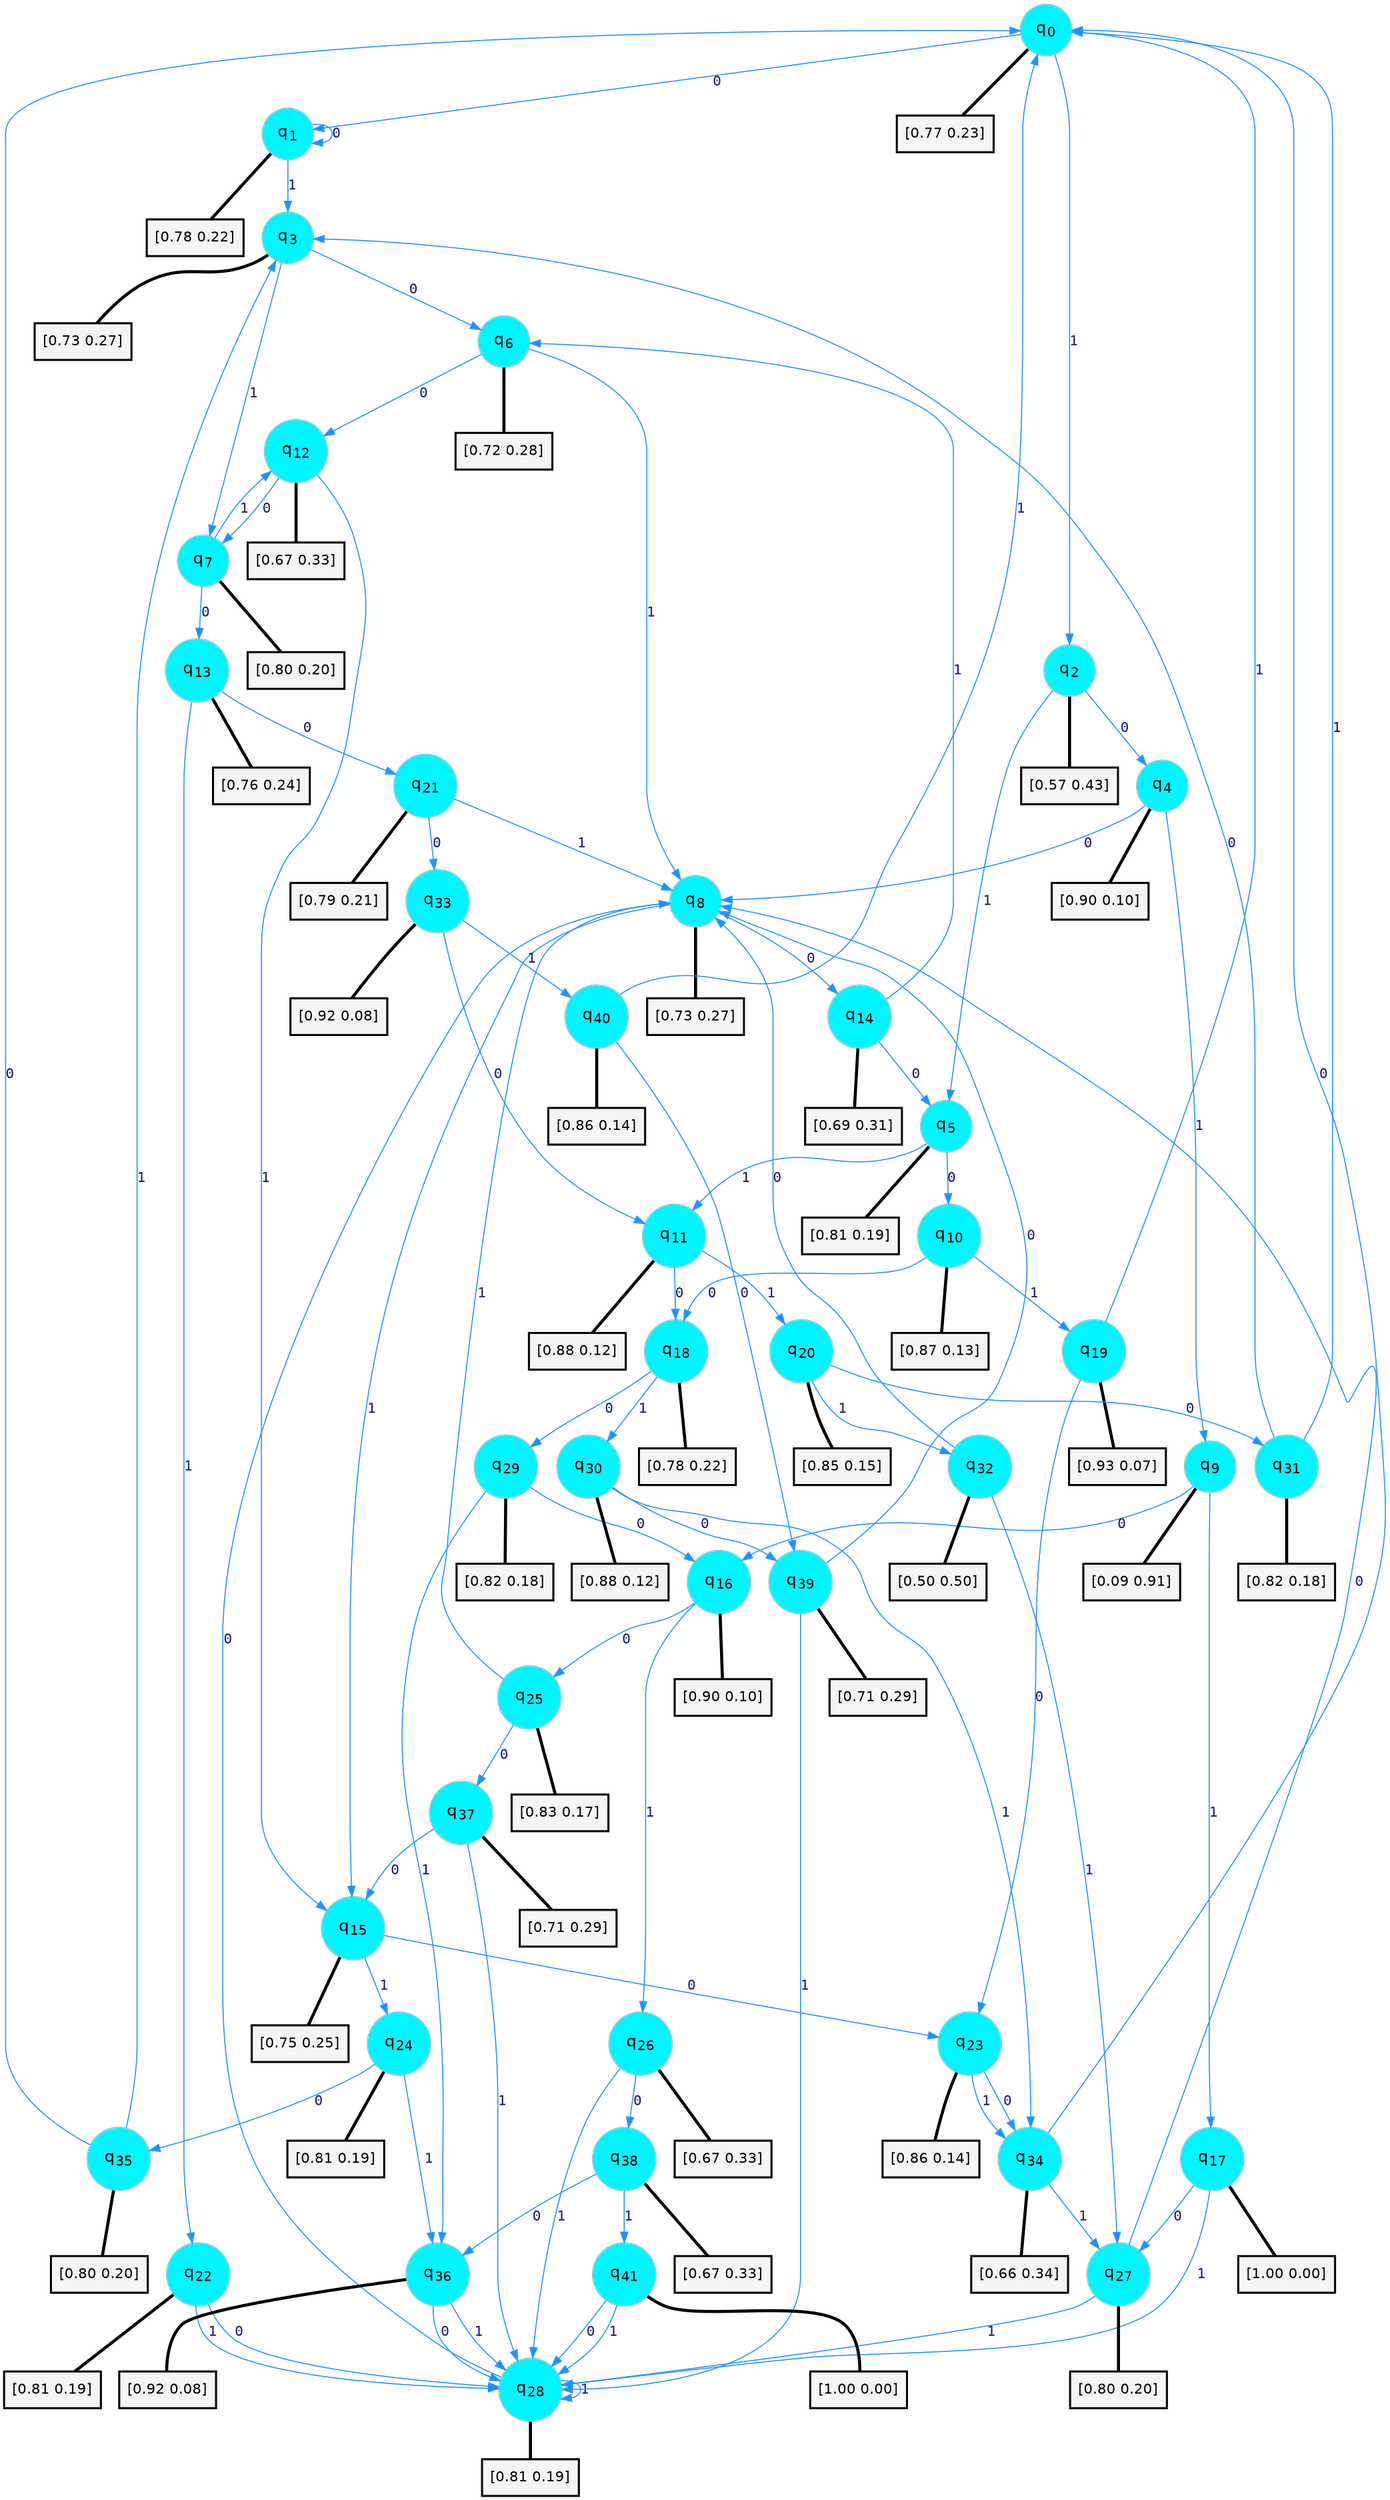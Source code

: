 digraph G {
graph [
bgcolor=transparent, dpi=300, rankdir=TD, size="40,25"];
node [
color=gray, fillcolor=turquoise1, fontcolor=black, fontname=Helvetica, fontsize=16, fontweight=bold, shape=circle, style=filled];
edge [
arrowsize=1, color=dodgerblue1, fontcolor=midnightblue, fontname=courier, fontweight=bold, penwidth=1, style=solid, weight=20];
0[label=<q<SUB>0</SUB>>];
1[label=<q<SUB>1</SUB>>];
2[label=<q<SUB>2</SUB>>];
3[label=<q<SUB>3</SUB>>];
4[label=<q<SUB>4</SUB>>];
5[label=<q<SUB>5</SUB>>];
6[label=<q<SUB>6</SUB>>];
7[label=<q<SUB>7</SUB>>];
8[label=<q<SUB>8</SUB>>];
9[label=<q<SUB>9</SUB>>];
10[label=<q<SUB>10</SUB>>];
11[label=<q<SUB>11</SUB>>];
12[label=<q<SUB>12</SUB>>];
13[label=<q<SUB>13</SUB>>];
14[label=<q<SUB>14</SUB>>];
15[label=<q<SUB>15</SUB>>];
16[label=<q<SUB>16</SUB>>];
17[label=<q<SUB>17</SUB>>];
18[label=<q<SUB>18</SUB>>];
19[label=<q<SUB>19</SUB>>];
20[label=<q<SUB>20</SUB>>];
21[label=<q<SUB>21</SUB>>];
22[label=<q<SUB>22</SUB>>];
23[label=<q<SUB>23</SUB>>];
24[label=<q<SUB>24</SUB>>];
25[label=<q<SUB>25</SUB>>];
26[label=<q<SUB>26</SUB>>];
27[label=<q<SUB>27</SUB>>];
28[label=<q<SUB>28</SUB>>];
29[label=<q<SUB>29</SUB>>];
30[label=<q<SUB>30</SUB>>];
31[label=<q<SUB>31</SUB>>];
32[label=<q<SUB>32</SUB>>];
33[label=<q<SUB>33</SUB>>];
34[label=<q<SUB>34</SUB>>];
35[label=<q<SUB>35</SUB>>];
36[label=<q<SUB>36</SUB>>];
37[label=<q<SUB>37</SUB>>];
38[label=<q<SUB>38</SUB>>];
39[label=<q<SUB>39</SUB>>];
40[label=<q<SUB>40</SUB>>];
41[label=<q<SUB>41</SUB>>];
42[label="[0.77 0.23]", shape=box,fontcolor=black, fontname=Helvetica, fontsize=14, penwidth=2, fillcolor=whitesmoke,color=black];
43[label="[0.78 0.22]", shape=box,fontcolor=black, fontname=Helvetica, fontsize=14, penwidth=2, fillcolor=whitesmoke,color=black];
44[label="[0.57 0.43]", shape=box,fontcolor=black, fontname=Helvetica, fontsize=14, penwidth=2, fillcolor=whitesmoke,color=black];
45[label="[0.73 0.27]", shape=box,fontcolor=black, fontname=Helvetica, fontsize=14, penwidth=2, fillcolor=whitesmoke,color=black];
46[label="[0.90 0.10]", shape=box,fontcolor=black, fontname=Helvetica, fontsize=14, penwidth=2, fillcolor=whitesmoke,color=black];
47[label="[0.81 0.19]", shape=box,fontcolor=black, fontname=Helvetica, fontsize=14, penwidth=2, fillcolor=whitesmoke,color=black];
48[label="[0.72 0.28]", shape=box,fontcolor=black, fontname=Helvetica, fontsize=14, penwidth=2, fillcolor=whitesmoke,color=black];
49[label="[0.80 0.20]", shape=box,fontcolor=black, fontname=Helvetica, fontsize=14, penwidth=2, fillcolor=whitesmoke,color=black];
50[label="[0.73 0.27]", shape=box,fontcolor=black, fontname=Helvetica, fontsize=14, penwidth=2, fillcolor=whitesmoke,color=black];
51[label="[0.09 0.91]", shape=box,fontcolor=black, fontname=Helvetica, fontsize=14, penwidth=2, fillcolor=whitesmoke,color=black];
52[label="[0.87 0.13]", shape=box,fontcolor=black, fontname=Helvetica, fontsize=14, penwidth=2, fillcolor=whitesmoke,color=black];
53[label="[0.88 0.12]", shape=box,fontcolor=black, fontname=Helvetica, fontsize=14, penwidth=2, fillcolor=whitesmoke,color=black];
54[label="[0.67 0.33]", shape=box,fontcolor=black, fontname=Helvetica, fontsize=14, penwidth=2, fillcolor=whitesmoke,color=black];
55[label="[0.76 0.24]", shape=box,fontcolor=black, fontname=Helvetica, fontsize=14, penwidth=2, fillcolor=whitesmoke,color=black];
56[label="[0.69 0.31]", shape=box,fontcolor=black, fontname=Helvetica, fontsize=14, penwidth=2, fillcolor=whitesmoke,color=black];
57[label="[0.75 0.25]", shape=box,fontcolor=black, fontname=Helvetica, fontsize=14, penwidth=2, fillcolor=whitesmoke,color=black];
58[label="[0.90 0.10]", shape=box,fontcolor=black, fontname=Helvetica, fontsize=14, penwidth=2, fillcolor=whitesmoke,color=black];
59[label="[1.00 0.00]", shape=box,fontcolor=black, fontname=Helvetica, fontsize=14, penwidth=2, fillcolor=whitesmoke,color=black];
60[label="[0.78 0.22]", shape=box,fontcolor=black, fontname=Helvetica, fontsize=14, penwidth=2, fillcolor=whitesmoke,color=black];
61[label="[0.93 0.07]", shape=box,fontcolor=black, fontname=Helvetica, fontsize=14, penwidth=2, fillcolor=whitesmoke,color=black];
62[label="[0.85 0.15]", shape=box,fontcolor=black, fontname=Helvetica, fontsize=14, penwidth=2, fillcolor=whitesmoke,color=black];
63[label="[0.79 0.21]", shape=box,fontcolor=black, fontname=Helvetica, fontsize=14, penwidth=2, fillcolor=whitesmoke,color=black];
64[label="[0.81 0.19]", shape=box,fontcolor=black, fontname=Helvetica, fontsize=14, penwidth=2, fillcolor=whitesmoke,color=black];
65[label="[0.86 0.14]", shape=box,fontcolor=black, fontname=Helvetica, fontsize=14, penwidth=2, fillcolor=whitesmoke,color=black];
66[label="[0.81 0.19]", shape=box,fontcolor=black, fontname=Helvetica, fontsize=14, penwidth=2, fillcolor=whitesmoke,color=black];
67[label="[0.83 0.17]", shape=box,fontcolor=black, fontname=Helvetica, fontsize=14, penwidth=2, fillcolor=whitesmoke,color=black];
68[label="[0.67 0.33]", shape=box,fontcolor=black, fontname=Helvetica, fontsize=14, penwidth=2, fillcolor=whitesmoke,color=black];
69[label="[0.80 0.20]", shape=box,fontcolor=black, fontname=Helvetica, fontsize=14, penwidth=2, fillcolor=whitesmoke,color=black];
70[label="[0.81 0.19]", shape=box,fontcolor=black, fontname=Helvetica, fontsize=14, penwidth=2, fillcolor=whitesmoke,color=black];
71[label="[0.82 0.18]", shape=box,fontcolor=black, fontname=Helvetica, fontsize=14, penwidth=2, fillcolor=whitesmoke,color=black];
72[label="[0.88 0.12]", shape=box,fontcolor=black, fontname=Helvetica, fontsize=14, penwidth=2, fillcolor=whitesmoke,color=black];
73[label="[0.82 0.18]", shape=box,fontcolor=black, fontname=Helvetica, fontsize=14, penwidth=2, fillcolor=whitesmoke,color=black];
74[label="[0.50 0.50]", shape=box,fontcolor=black, fontname=Helvetica, fontsize=14, penwidth=2, fillcolor=whitesmoke,color=black];
75[label="[0.92 0.08]", shape=box,fontcolor=black, fontname=Helvetica, fontsize=14, penwidth=2, fillcolor=whitesmoke,color=black];
76[label="[0.66 0.34]", shape=box,fontcolor=black, fontname=Helvetica, fontsize=14, penwidth=2, fillcolor=whitesmoke,color=black];
77[label="[0.80 0.20]", shape=box,fontcolor=black, fontname=Helvetica, fontsize=14, penwidth=2, fillcolor=whitesmoke,color=black];
78[label="[0.92 0.08]", shape=box,fontcolor=black, fontname=Helvetica, fontsize=14, penwidth=2, fillcolor=whitesmoke,color=black];
79[label="[0.71 0.29]", shape=box,fontcolor=black, fontname=Helvetica, fontsize=14, penwidth=2, fillcolor=whitesmoke,color=black];
80[label="[0.67 0.33]", shape=box,fontcolor=black, fontname=Helvetica, fontsize=14, penwidth=2, fillcolor=whitesmoke,color=black];
81[label="[0.71 0.29]", shape=box,fontcolor=black, fontname=Helvetica, fontsize=14, penwidth=2, fillcolor=whitesmoke,color=black];
82[label="[0.86 0.14]", shape=box,fontcolor=black, fontname=Helvetica, fontsize=14, penwidth=2, fillcolor=whitesmoke,color=black];
83[label="[1.00 0.00]", shape=box,fontcolor=black, fontname=Helvetica, fontsize=14, penwidth=2, fillcolor=whitesmoke,color=black];
0->1 [label=0];
0->2 [label=1];
0->42 [arrowhead=none, penwidth=3,color=black];
1->1 [label=0];
1->3 [label=1];
1->43 [arrowhead=none, penwidth=3,color=black];
2->4 [label=0];
2->5 [label=1];
2->44 [arrowhead=none, penwidth=3,color=black];
3->6 [label=0];
3->7 [label=1];
3->45 [arrowhead=none, penwidth=3,color=black];
4->8 [label=0];
4->9 [label=1];
4->46 [arrowhead=none, penwidth=3,color=black];
5->10 [label=0];
5->11 [label=1];
5->47 [arrowhead=none, penwidth=3,color=black];
6->12 [label=0];
6->8 [label=1];
6->48 [arrowhead=none, penwidth=3,color=black];
7->13 [label=0];
7->12 [label=1];
7->49 [arrowhead=none, penwidth=3,color=black];
8->14 [label=0];
8->15 [label=1];
8->50 [arrowhead=none, penwidth=3,color=black];
9->16 [label=0];
9->17 [label=1];
9->51 [arrowhead=none, penwidth=3,color=black];
10->18 [label=0];
10->19 [label=1];
10->52 [arrowhead=none, penwidth=3,color=black];
11->18 [label=0];
11->20 [label=1];
11->53 [arrowhead=none, penwidth=3,color=black];
12->7 [label=0];
12->15 [label=1];
12->54 [arrowhead=none, penwidth=3,color=black];
13->21 [label=0];
13->22 [label=1];
13->55 [arrowhead=none, penwidth=3,color=black];
14->5 [label=0];
14->6 [label=1];
14->56 [arrowhead=none, penwidth=3,color=black];
15->23 [label=0];
15->24 [label=1];
15->57 [arrowhead=none, penwidth=3,color=black];
16->25 [label=0];
16->26 [label=1];
16->58 [arrowhead=none, penwidth=3,color=black];
17->27 [label=0];
17->28 [label=1];
17->59 [arrowhead=none, penwidth=3,color=black];
18->29 [label=0];
18->30 [label=1];
18->60 [arrowhead=none, penwidth=3,color=black];
19->23 [label=0];
19->0 [label=1];
19->61 [arrowhead=none, penwidth=3,color=black];
20->31 [label=0];
20->32 [label=1];
20->62 [arrowhead=none, penwidth=3,color=black];
21->33 [label=0];
21->8 [label=1];
21->63 [arrowhead=none, penwidth=3,color=black];
22->28 [label=0];
22->28 [label=1];
22->64 [arrowhead=none, penwidth=3,color=black];
23->34 [label=0];
23->34 [label=1];
23->65 [arrowhead=none, penwidth=3,color=black];
24->35 [label=0];
24->36 [label=1];
24->66 [arrowhead=none, penwidth=3,color=black];
25->37 [label=0];
25->8 [label=1];
25->67 [arrowhead=none, penwidth=3,color=black];
26->38 [label=0];
26->28 [label=1];
26->68 [arrowhead=none, penwidth=3,color=black];
27->8 [label=0];
27->28 [label=1];
27->69 [arrowhead=none, penwidth=3,color=black];
28->8 [label=0];
28->28 [label=1];
28->70 [arrowhead=none, penwidth=3,color=black];
29->16 [label=0];
29->36 [label=1];
29->71 [arrowhead=none, penwidth=3,color=black];
30->39 [label=0];
30->34 [label=1];
30->72 [arrowhead=none, penwidth=3,color=black];
31->3 [label=0];
31->0 [label=1];
31->73 [arrowhead=none, penwidth=3,color=black];
32->8 [label=0];
32->27 [label=1];
32->74 [arrowhead=none, penwidth=3,color=black];
33->11 [label=0];
33->40 [label=1];
33->75 [arrowhead=none, penwidth=3,color=black];
34->0 [label=0];
34->27 [label=1];
34->76 [arrowhead=none, penwidth=3,color=black];
35->0 [label=0];
35->3 [label=1];
35->77 [arrowhead=none, penwidth=3,color=black];
36->28 [label=0];
36->28 [label=1];
36->78 [arrowhead=none, penwidth=3,color=black];
37->15 [label=0];
37->28 [label=1];
37->79 [arrowhead=none, penwidth=3,color=black];
38->36 [label=0];
38->41 [label=1];
38->80 [arrowhead=none, penwidth=3,color=black];
39->8 [label=0];
39->28 [label=1];
39->81 [arrowhead=none, penwidth=3,color=black];
40->39 [label=0];
40->0 [label=1];
40->82 [arrowhead=none, penwidth=3,color=black];
41->28 [label=0];
41->28 [label=1];
41->83 [arrowhead=none, penwidth=3,color=black];
}
